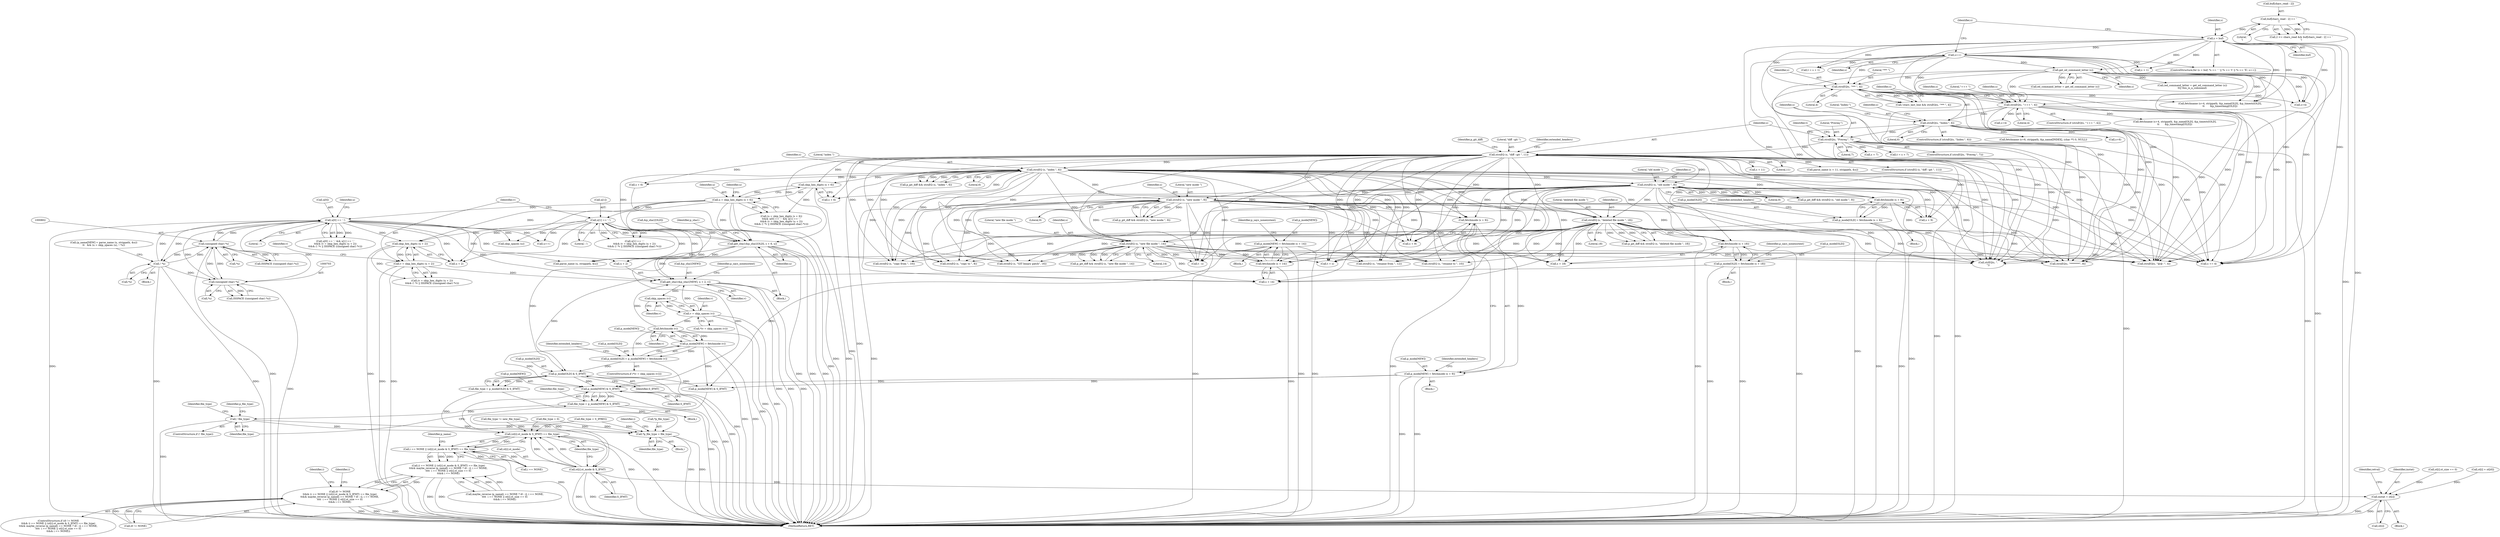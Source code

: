 digraph "0_savannah_17953b5893f7c9835f0dd2a704ba04e0371d2cbd_0@array" {
"1001652" [label="(Call,p_mode[NEW] & S_IFMT)"];
"1001020" [label="(Call,p_mode[NEW] = fetchmode (s + 14))"];
"1001024" [label="(Call,fetchmode (s + 14))"];
"1000747" [label="(Call,strnEQ (s, \"diff --git \", 11))"];
"1000658" [label="(Call,strnEQ(s, \"Prereq:\", 7))"];
"1000632" [label="(Call,strnEQ(s, \"Index:\", 6))"];
"1000602" [label="(Call,strnEQ(s, \"+++ \", 4))"];
"1000552" [label="(Call,get_ed_command_letter (s))"];
"1000448" [label="(Call,s++)"];
"1000431" [label="(Call,s = buf)"];
"1000423" [label="(Call,buf[chars_read - 2] == '\r')"];
"1000575" [label="(Call,strnEQ(s, \"*** \", 4))"];
"1000849" [label="(Call,strnEQ (s, \"index \", 6))"];
"1001015" [label="(Call,strnEQ (s, \"new file mode \", 14))"];
"1000990" [label="(Call,strnEQ (s, \"deleted file mode \", 18))"];
"1000970" [label="(Call,strnEQ (s, \"new mode \", 9))"];
"1000950" [label="(Call,strnEQ (s, \"old mode \", 9))"];
"1000937" [label="(Call,p_mode[NEW] = fetchmode (v))"];
"1000941" [label="(Call,fetchmode (v))"];
"1000929" [label="(Call,v = skip_spaces (v))"];
"1000931" [label="(Call,skip_spaces (v))"];
"1000902" [label="(Call,get_sha1(&p_sha1[NEW], u + 2, v))"];
"1000865" [label="(Call,u[0] == '.')"];
"1000801" [label="(Call,(unsigned char) *u)"];
"1000702" [label="(Call,(unsigned char) *u)"];
"1000820" [label="(Call,! *u)"];
"1000858" [label="(Call,u = skip_hex_digits (s + 6))"];
"1000860" [label="(Call,skip_hex_digits (s + 6))"];
"1000871" [label="(Call,u[1] == '.')"];
"1000893" [label="(Call,get_sha1(&p_sha1[OLD], s + 6, u))"];
"1000877" [label="(Call,v = skip_hex_digits (u + 2))"];
"1000879" [label="(Call,skip_hex_digits (u + 2))"];
"1000975" [label="(Call,p_mode[NEW] = fetchmode (s + 9))"];
"1000979" [label="(Call,fetchmode (s + 9))"];
"1001623" [label="(Call,p_mode[OLD] & S_IFMT)"];
"1000995" [label="(Call,p_mode[OLD] = fetchmode (s + 18))"];
"1000999" [label="(Call,fetchmode (s + 18))"];
"1000933" [label="(Call,p_mode[OLD] = p_mode[NEW] = fetchmode (v))"];
"1000955" [label="(Call,p_mode[OLD] = fetchmode (s + 9))"];
"1000959" [label="(Call,fetchmode (s + 9))"];
"1001650" [label="(Call,file_type = p_mode[NEW] & S_IFMT)"];
"1001658" [label="(Call,! file_type)"];
"1001663" [label="(Call,*p_file_type = file_type)"];
"1001931" [label="(Call,(st[i].st_mode & S_IFMT) == file_type)"];
"1001927" [label="(Call,i == NONE || (st[i].st_mode & S_IFMT) == file_type)"];
"1001926" [label="(Call,(i == NONE || (st[i].st_mode & S_IFMT) == file_type)\n\t\t&& maybe_reverse (p_name[i == NONE ? i0 : i], i == NONE,\n\t\t\t\t  i == NONE || st[i].st_size == 0)\n\t\t&& i == NONE)"];
"1001922" [label="(Call,i0 != NONE\n\t\t&& (i == NONE || (st[i].st_mode & S_IFMT) == file_type)\n\t\t&& maybe_reverse (p_name[i == NONE ? i0 : i], i == NONE,\n\t\t\t\t  i == NONE || st[i].st_size == 0)\n\t\t&& i == NONE)"];
"1001932" [label="(Call,st[i].st_mode & S_IFMT)"];
"1002112" [label="(Call,instat = st[i])"];
"1001927" [label="(Call,i == NONE || (st[i].st_mode & S_IFMT) == file_type)"];
"1000632" [label="(Call,strnEQ(s, \"Index:\", 6))"];
"1000941" [label="(Call,fetchmode (v))"];
"1001658" [label="(Call,! file_type)"];
"1001650" [label="(Call,file_type = p_mode[NEW] & S_IFMT)"];
"1000658" [label="(Call,strnEQ(s, \"Prereq:\", 7))"];
"1000581" [label="(Call,s+4)"];
"1000880" [label="(Call,u + 2)"];
"1001019" [label="(Block,)"];
"1000631" [label="(ControlStructure,if (strnEQ(s, \"Index:\", 6)))"];
"1000995" [label="(Call,p_mode[OLD] = fetchmode (s + 18))"];
"1001634" [label="(Call,p_mode[NEW] & S_IFMT)"];
"1000942" [label="(Identifier,v)"];
"1000996" [label="(Call,p_mode[OLD])"];
"1000665" [label="(Identifier,t)"];
"1001057" [label="(Call,strnEQ (s, \"rename to \", 10))"];
"1000577" [label="(Literal,\"*** \")"];
"1001030" [label="(Identifier,p_says_nonexistent)"];
"1001624" [label="(Call,p_mode[OLD])"];
"1000657" [label="(ControlStructure,if (strnEQ(s, \"Prereq:\", 7)))"];
"1001645" [label="(Call,file_type = 0)"];
"1001928" [label="(Call,i == NONE)"];
"1000580" [label="(Call,fetchname (s+4, strippath, &p_name[OLD], &p_timestr[OLD],\n\t\t       &p_timestamp[OLD]))"];
"1000873" [label="(Identifier,u)"];
"1000601" [label="(ControlStructure,if (strnEQ(s, \"+++ \", 4)))"];
"1001020" [label="(Call,p_mode[NEW] = fetchmode (s + 14))"];
"1000849" [label="(Call,strnEQ (s, \"index \", 6))"];
"1000971" [label="(Identifier,s)"];
"1000747" [label="(Call,strnEQ (s, \"diff --git \", 11))"];
"1000872" [label="(Call,u[1])"];
"1000704" [label="(Call,*u)"];
"1000867" [label="(Identifier,u)"];
"1001660" [label="(Call,file_type = S_IFREG)"];
"1000818" [label="(Call,skip_spaces (u))"];
"1000602" [label="(Call,strnEQ(s, \"+++ \", 4))"];
"1000702" [label="(Call,(unsigned char) *u)"];
"1000793" [label="(Call,s + 11)"];
"1000944" [label="(Identifier,extended_headers)"];
"1000550" [label="(Call,ed_command_letter = get_ed_command_letter (s))"];
"1000803" [label="(Call,*u)"];
"1001968" [label="(Identifier,i)"];
"1000999" [label="(Call,fetchmode (s + 18))"];
"1000878" [label="(Identifier,v)"];
"1000701" [label="(Call,ISSPACE ((unsigned char) *u))"];
"1000903" [label="(Call,&p_sha1[NEW])"];
"1001108" [label="(Call,strnEQ (s, \"GIT binary patch\", 16))"];
"1000972" [label="(Literal,\"new mode \")"];
"1000552" [label="(Call,get_ed_command_letter (s))"];
"1000821" [label="(Call,*u)"];
"1001016" [label="(Identifier,s)"];
"1000639" [label="(Identifier,s)"];
"1000869" [label="(Literal,'.')"];
"1000576" [label="(Identifier,s)"];
"1000637" [label="(Call,fetchname (s+6, strippath, &p_name[INDEX], (char **) 0, NULL))"];
"1000750" [label="(Literal,11)"];
"1000937" [label="(Call,p_mode[NEW] = fetchmode (v))"];
"1000953" [label="(Literal,9)"];
"1000800" [label="(Call,ISSPACE ((unsigned char) *u))"];
"1000609" [label="(Identifier,s)"];
"1001926" [label="(Call,(i == NONE || (st[i].st_mode & S_IFMT) == file_type)\n\t\t&& maybe_reverse (p_name[i == NONE ? i0 : i], i == NONE,\n\t\t\t\t  i == NONE || st[i].st_size == 0)\n\t\t&& i == NONE)"];
"1001126" [label="(Call,t = s)"];
"1000968" [label="(Call,p_git_diff && strnEQ (s, \"new mode \", 9))"];
"1000871" [label="(Call,u[1] == '.')"];
"1001957" [label="(Call,st[i].st_size == 0)"];
"1000976" [label="(Call,p_mode[NEW])"];
"1000572" [label="(Call,!stars_last_line && strnEQ(s, \"*** \", 4))"];
"1000857" [label="(Call,(u = skip_hex_digits (s + 6))\n\t\t&& u[0] == '.' && u[1] == '.'\n\t\t&& (v = skip_hex_digits (u + 2))\n\t\t&& (! *v || ISSPACE ((unsigned char) *v)))"];
"1001661" [label="(Identifier,file_type)"];
"1001931" [label="(Call,(st[i].st_mode & S_IFMT) == file_type)"];
"1000960" [label="(Call,s + 9)"];
"1000984" [label="(Identifier,extended_headers)"];
"1000449" [label="(Identifier,s)"];
"1000964" [label="(Identifier,extended_headers)"];
"1001236" [label="(Call,strnEQ(s, \"@@ -\", 4))"];
"1000901" [label="(Identifier,u)"];
"1001922" [label="(Call,i0 != NONE\n\t\t&& (i == NONE || (st[i].st_mode & S_IFMT) == file_type)\n\t\t&& maybe_reverse (p_name[i == NONE ? i0 : i], i == NONE,\n\t\t\t\t  i == NONE || st[i].st_size == 0)\n\t\t&& i == NONE)"];
"1000875" [label="(Literal,'.')"];
"1001190" [label="(Call,t - s)"];
"1000792" [label="(Call,parse_name (s + 11, strippath, &u))"];
"1000748" [label="(Identifier,s)"];
"1001013" [label="(Call,p_git_diff && strnEQ (s, \"new file mode \", 14))"];
"1000954" [label="(Block,)"];
"1001744" [label="(Call,st[i] = st[i0])"];
"1000424" [label="(Call,buf[chars_read - 2])"];
"1000749" [label="(Literal,\"diff --git \")"];
"1000870" [label="(Call,u[1] == '.'\n\t\t&& (v = skip_hex_digits (u + 2))\n\t\t&& (! *v || ISSPACE ((unsigned char) *v)))"];
"1000932" [label="(Identifier,v)"];
"1001213" [label="(Call,strEQ(s, \".\n\"))"];
"1000578" [label="(Literal,4)"];
"1000907" [label="(Call,u + 2)"];
"1000927" [label="(ControlStructure,if (*(v = skip_spaces (v))))"];
"1000429" [label="(Literal,'\r')"];
"1000933" [label="(Call,p_mode[OLD] = p_mode[NEW] = fetchmode (v))"];
"1001018" [label="(Literal,14)"];
"1001091" [label="(Call,strnEQ (s, \"copy to \", 8))"];
"1001933" [label="(Call,st[i].st_mode)"];
"1000847" [label="(Call,p_git_diff && strnEQ (s, \"index \", 6))"];
"1001973" [label="(Identifier,i)"];
"1000553" [label="(Identifier,s)"];
"1001657" [label="(ControlStructure,if (! file_type))"];
"1000661" [label="(Literal,7)"];
"1000902" [label="(Call,get_sha1(&p_sha1[NEW], u + 2, v))"];
"1001940" [label="(Call,maybe_reverse (p_name[i == NONE ? i0 : i], i == NONE,\n\t\t\t\t  i == NONE || st[i].st_size == 0)\n\t\t&& i == NONE)"];
"1000638" [label="(Call,s+6)"];
"1001040" [label="(Call,strnEQ (s, \"rename from \", 12))"];
"1000129" [label="(Block,)"];
"1001000" [label="(Call,s + 18)"];
"1001421" [label="(Call,strnEQ(s, \"********\", 8))"];
"1001642" [label="(Call,file_type != new_file_type)"];
"1000805" [label="(Call,(p_name[NEW] = parse_name (u, strippath, &u))\n\t\t   && (u = skip_spaces (u), ! *u))"];
"1000858" [label="(Call,u = skip_hex_digits (s + 6))"];
"1001623" [label="(Call,p_mode[OLD] & S_IFMT)"];
"1001293" [label="(Call,s += 4)"];
"1000431" [label="(Call,s = buf)"];
"1000877" [label="(Call,v = skip_hex_digits (u + 2))"];
"1000980" [label="(Call,s + 9)"];
"1000801" [label="(Call,(unsigned char) *u)"];
"1000866" [label="(Call,u[0])"];
"1000994" [label="(Block,)"];
"1001666" [label="(Identifier,file_type)"];
"1000820" [label="(Call,! *u)"];
"1000575" [label="(Call,strnEQ(s, \"*** \", 4))"];
"1000951" [label="(Identifier,s)"];
"1000948" [label="(Call,p_git_diff && strnEQ (s, \"old mode \", 9))"];
"1002093" [label="(Block,)"];
"1000861" [label="(Call,s + 6)"];
"1001017" [label="(Literal,\"new file mode \")"];
"1000928" [label="(Call,*(v = skip_spaces (v)))"];
"1000991" [label="(Identifier,s)"];
"1000938" [label="(Call,p_mode[NEW])"];
"1002114" [label="(Call,st[i])"];
"1001943" [label="(Identifier,p_name)"];
"1001938" [label="(Identifier,S_IFMT)"];
"1000437" [label="(Identifier,s)"];
"1000859" [label="(Identifier,u)"];
"1000894" [label="(Call,&p_sha1[OLD])"];
"1000633" [label="(Identifier,s)"];
"1001074" [label="(Call,strnEQ (s, \"copy from \", 10))"];
"1000898" [label="(Call,s + 6)"];
"1000666" [label="(Call,s + 7)"];
"1000905" [label="(Identifier,p_sha1)"];
"1000979" [label="(Call,fetchmode (s + 9))"];
"1000973" [label="(Literal,9)"];
"1000860" [label="(Call,skip_hex_digits (s + 6))"];
"1000876" [label="(Call,(v = skip_hex_digits (u + 2))\n\t\t&& (! *v || ISSPACE ((unsigned char) *v)))"];
"1001621" [label="(Call,file_type = p_mode[OLD] & S_IFMT)"];
"1000419" [label="(Call,2 <= chars_read && buf[chars_read - 2] == '\r')"];
"1000886" [label="(Identifier,v)"];
"1000879" [label="(Call,skip_hex_digits (u + 2))"];
"1001649" [label="(Block,)"];
"1001024" [label="(Call,fetchmode (s + 14))"];
"1000950" [label="(Call,strnEQ (s, \"old mode \", 9))"];
"1000959" [label="(Call,fetchmode (s + 9))"];
"1000974" [label="(Block,)"];
"1000956" [label="(Call,p_mode[OLD])"];
"1000607" [label="(Call,fetchname (s+4, strippath, &p_name[OLD], &p_timestr[OLD],\n\t\t       &p_timestamp[OLD]))"];
"1000892" [label="(Block,)"];
"1001656" [label="(Identifier,S_IFMT)"];
"1002119" [label="(MethodReturn,RET)"];
"1001015" [label="(Call,strnEQ (s, \"new file mode \", 14))"];
"1000990" [label="(Call,strnEQ (s, \"deleted file mode \", 18))"];
"1000472" [label="(Call,t = s + 1)"];
"1000910" [label="(Identifier,v)"];
"1000474" [label="(Call,s + 1)"];
"1000659" [label="(Identifier,s)"];
"1000635" [label="(Literal,6)"];
"1000864" [label="(Call,u[0] == '.' && u[1] == '.'\n\t\t&& (v = skip_hex_digits (u + 2))\n\t\t&& (! *v || ISSPACE ((unsigned char) *v)))"];
"1000706" [label="(Call,u++)"];
"1000433" [label="(Identifier,buf)"];
"1001005" [label="(Identifier,p_says_nonexistent)"];
"1001651" [label="(Identifier,file_type)"];
"1001025" [label="(Call,s + 14)"];
"1000850" [label="(Identifier,s)"];
"1000549" [label="(Call,(ed_command_letter = get_ed_command_letter (s))\n\t\t|| this_is_a_command)"];
"1000992" [label="(Literal,\"deleted file mode \")"];
"1001665" [label="(Identifier,p_file_type)"];
"1000975" [label="(Call,p_mode[NEW] = fetchmode (s + 9))"];
"1000893" [label="(Call,get_sha1(&p_sha1[OLD], s + 6, u))"];
"1000810" [label="(Call,parse_name (u, strippath, &u))"];
"1000993" [label="(Literal,18)"];
"1000603" [label="(Identifier,s)"];
"1001664" [label="(Call,*p_file_type)"];
"1001923" [label="(Call,i0 != NONE)"];
"1001653" [label="(Call,p_mode[NEW])"];
"1002112" [label="(Call,instat = st[i])"];
"1000754" [label="(Identifier,extended_headers)"];
"1002118" [label="(Identifier,retval)"];
"1000865" [label="(Call,u[0] == '.')"];
"1000952" [label="(Literal,\"old mode \")"];
"1000955" [label="(Call,p_mode[OLD] = fetchmode (s + 9))"];
"1002113" [label="(Identifier,instat)"];
"1000423" [label="(Call,buf[chars_read - 2] == '\r')"];
"1000608" [label="(Call,s+4)"];
"1000664" [label="(Call,t = s + 7)"];
"1000988" [label="(Call,p_git_diff && strnEQ (s, \"deleted file mode \", 18))"];
"1001627" [label="(Identifier,S_IFMT)"];
"1000930" [label="(Identifier,v)"];
"1000970" [label="(Call,strnEQ (s, \"new mode \", 9))"];
"1000851" [label="(Literal,\"index \")"];
"1001663" [label="(Call,*p_file_type = file_type)"];
"1001921" [label="(ControlStructure,if (i0 != NONE\n\t\t&& (i == NONE || (st[i].st_mode & S_IFMT) == file_type)\n\t\t&& maybe_reverse (p_name[i == NONE ? i0 : i], i == NONE,\n\t\t\t\t  i == NONE || st[i].st_size == 0)\n\t\t&& i == NONE))"];
"1000605" [label="(Literal,4)"];
"1000448" [label="(Call,s++)"];
"1000432" [label="(Identifier,s)"];
"1001932" [label="(Call,st[i].st_mode & S_IFMT)"];
"1000815" [label="(Block,)"];
"1001652" [label="(Call,p_mode[NEW] & S_IFMT)"];
"1000852" [label="(Literal,6)"];
"1000746" [label="(ControlStructure,if (strnEQ (s, \"diff --git \", 11)))"];
"1000634" [label="(Literal,\"Index:\")"];
"1001659" [label="(Identifier,file_type)"];
"1000913" [label="(Identifier,p_says_nonexistent)"];
"1001939" [label="(Identifier,file_type)"];
"1000931" [label="(Call,skip_spaces (v))"];
"1000848" [label="(Identifier,p_git_diff)"];
"1000934" [label="(Call,p_mode[OLD])"];
"1000604" [label="(Literal,\"+++ \")"];
"1000929" [label="(Call,v = skip_spaces (v))"];
"1000430" [label="(ControlStructure,for (s = buf; *s == ' ' || *s == '\t' || *s == 'X'; s++))"];
"1000660" [label="(Literal,\"Prereq:\")"];
"1001668" [label="(Identifier,i)"];
"1001021" [label="(Call,p_mode[NEW])"];
"1001652" -> "1001650"  [label="AST: "];
"1001652" -> "1001656"  [label="CFG: "];
"1001653" -> "1001652"  [label="AST: "];
"1001656" -> "1001652"  [label="AST: "];
"1001650" -> "1001652"  [label="CFG: "];
"1001652" -> "1002119"  [label="DDG: "];
"1001652" -> "1002119"  [label="DDG: "];
"1001652" -> "1001650"  [label="DDG: "];
"1001652" -> "1001650"  [label="DDG: "];
"1001020" -> "1001652"  [label="DDG: "];
"1000937" -> "1001652"  [label="DDG: "];
"1000975" -> "1001652"  [label="DDG: "];
"1001623" -> "1001652"  [label="DDG: "];
"1001652" -> "1001932"  [label="DDG: "];
"1001020" -> "1001019"  [label="AST: "];
"1001020" -> "1001024"  [label="CFG: "];
"1001021" -> "1001020"  [label="AST: "];
"1001024" -> "1001020"  [label="AST: "];
"1001030" -> "1001020"  [label="CFG: "];
"1001020" -> "1002119"  [label="DDG: "];
"1001020" -> "1002119"  [label="DDG: "];
"1001024" -> "1001020"  [label="DDG: "];
"1001020" -> "1001634"  [label="DDG: "];
"1001024" -> "1001025"  [label="CFG: "];
"1001025" -> "1001024"  [label="AST: "];
"1001024" -> "1002119"  [label="DDG: "];
"1000747" -> "1001024"  [label="DDG: "];
"1000849" -> "1001024"  [label="DDG: "];
"1001015" -> "1001024"  [label="DDG: "];
"1000990" -> "1001024"  [label="DDG: "];
"1000970" -> "1001024"  [label="DDG: "];
"1000950" -> "1001024"  [label="DDG: "];
"1000747" -> "1000746"  [label="AST: "];
"1000747" -> "1000750"  [label="CFG: "];
"1000748" -> "1000747"  [label="AST: "];
"1000749" -> "1000747"  [label="AST: "];
"1000750" -> "1000747"  [label="AST: "];
"1000754" -> "1000747"  [label="CFG: "];
"1000848" -> "1000747"  [label="CFG: "];
"1000747" -> "1002119"  [label="DDG: "];
"1000747" -> "1002119"  [label="DDG: "];
"1000658" -> "1000747"  [label="DDG: "];
"1000747" -> "1000792"  [label="DDG: "];
"1000747" -> "1000793"  [label="DDG: "];
"1000747" -> "1000849"  [label="DDG: "];
"1000747" -> "1000860"  [label="DDG: "];
"1000747" -> "1000861"  [label="DDG: "];
"1000747" -> "1000893"  [label="DDG: "];
"1000747" -> "1000898"  [label="DDG: "];
"1000747" -> "1000950"  [label="DDG: "];
"1000747" -> "1000959"  [label="DDG: "];
"1000747" -> "1000960"  [label="DDG: "];
"1000747" -> "1000970"  [label="DDG: "];
"1000747" -> "1000979"  [label="DDG: "];
"1000747" -> "1000980"  [label="DDG: "];
"1000747" -> "1000990"  [label="DDG: "];
"1000747" -> "1000999"  [label="DDG: "];
"1000747" -> "1001000"  [label="DDG: "];
"1000747" -> "1001015"  [label="DDG: "];
"1000747" -> "1001025"  [label="DDG: "];
"1000747" -> "1001040"  [label="DDG: "];
"1000747" -> "1001057"  [label="DDG: "];
"1000747" -> "1001074"  [label="DDG: "];
"1000747" -> "1001091"  [label="DDG: "];
"1000747" -> "1001108"  [label="DDG: "];
"1000747" -> "1001126"  [label="DDG: "];
"1000747" -> "1001190"  [label="DDG: "];
"1000747" -> "1001213"  [label="DDG: "];
"1000747" -> "1001236"  [label="DDG: "];
"1000747" -> "1001293"  [label="DDG: "];
"1000747" -> "1001421"  [label="DDG: "];
"1000658" -> "1000657"  [label="AST: "];
"1000658" -> "1000661"  [label="CFG: "];
"1000659" -> "1000658"  [label="AST: "];
"1000660" -> "1000658"  [label="AST: "];
"1000661" -> "1000658"  [label="AST: "];
"1000665" -> "1000658"  [label="CFG: "];
"1000748" -> "1000658"  [label="CFG: "];
"1000658" -> "1002119"  [label="DDG: "];
"1000632" -> "1000658"  [label="DDG: "];
"1000658" -> "1000664"  [label="DDG: "];
"1000658" -> "1000666"  [label="DDG: "];
"1000658" -> "1001213"  [label="DDG: "];
"1000658" -> "1001236"  [label="DDG: "];
"1000658" -> "1001293"  [label="DDG: "];
"1000658" -> "1001421"  [label="DDG: "];
"1000632" -> "1000631"  [label="AST: "];
"1000632" -> "1000635"  [label="CFG: "];
"1000633" -> "1000632"  [label="AST: "];
"1000634" -> "1000632"  [label="AST: "];
"1000635" -> "1000632"  [label="AST: "];
"1000639" -> "1000632"  [label="CFG: "];
"1000659" -> "1000632"  [label="CFG: "];
"1000632" -> "1002119"  [label="DDG: "];
"1000602" -> "1000632"  [label="DDG: "];
"1000632" -> "1000637"  [label="DDG: "];
"1000632" -> "1000638"  [label="DDG: "];
"1000632" -> "1001213"  [label="DDG: "];
"1000632" -> "1001236"  [label="DDG: "];
"1000632" -> "1001293"  [label="DDG: "];
"1000632" -> "1001421"  [label="DDG: "];
"1000602" -> "1000601"  [label="AST: "];
"1000602" -> "1000605"  [label="CFG: "];
"1000603" -> "1000602"  [label="AST: "];
"1000604" -> "1000602"  [label="AST: "];
"1000605" -> "1000602"  [label="AST: "];
"1000609" -> "1000602"  [label="CFG: "];
"1000633" -> "1000602"  [label="CFG: "];
"1000602" -> "1002119"  [label="DDG: "];
"1000552" -> "1000602"  [label="DDG: "];
"1000448" -> "1000602"  [label="DDG: "];
"1000575" -> "1000602"  [label="DDG: "];
"1000431" -> "1000602"  [label="DDG: "];
"1000602" -> "1000607"  [label="DDG: "];
"1000602" -> "1000608"  [label="DDG: "];
"1000602" -> "1001213"  [label="DDG: "];
"1000602" -> "1001236"  [label="DDG: "];
"1000602" -> "1001293"  [label="DDG: "];
"1000602" -> "1001421"  [label="DDG: "];
"1000552" -> "1000550"  [label="AST: "];
"1000552" -> "1000553"  [label="CFG: "];
"1000553" -> "1000552"  [label="AST: "];
"1000550" -> "1000552"  [label="CFG: "];
"1000552" -> "1000549"  [label="DDG: "];
"1000552" -> "1000550"  [label="DDG: "];
"1000448" -> "1000552"  [label="DDG: "];
"1000431" -> "1000552"  [label="DDG: "];
"1000552" -> "1000575"  [label="DDG: "];
"1000552" -> "1000580"  [label="DDG: "];
"1000552" -> "1000581"  [label="DDG: "];
"1000552" -> "1001213"  [label="DDG: "];
"1000552" -> "1001236"  [label="DDG: "];
"1000552" -> "1001293"  [label="DDG: "];
"1000552" -> "1001421"  [label="DDG: "];
"1000448" -> "1000430"  [label="AST: "];
"1000448" -> "1000449"  [label="CFG: "];
"1000449" -> "1000448"  [label="AST: "];
"1000437" -> "1000448"  [label="CFG: "];
"1000431" -> "1000448"  [label="DDG: "];
"1000448" -> "1000472"  [label="DDG: "];
"1000448" -> "1000474"  [label="DDG: "];
"1000448" -> "1000575"  [label="DDG: "];
"1000448" -> "1000580"  [label="DDG: "];
"1000448" -> "1000581"  [label="DDG: "];
"1000448" -> "1001213"  [label="DDG: "];
"1000448" -> "1001236"  [label="DDG: "];
"1000448" -> "1001293"  [label="DDG: "];
"1000448" -> "1001421"  [label="DDG: "];
"1000431" -> "1000430"  [label="AST: "];
"1000431" -> "1000433"  [label="CFG: "];
"1000432" -> "1000431"  [label="AST: "];
"1000433" -> "1000431"  [label="AST: "];
"1000437" -> "1000431"  [label="CFG: "];
"1000431" -> "1002119"  [label="DDG: "];
"1000423" -> "1000431"  [label="DDG: "];
"1000431" -> "1000472"  [label="DDG: "];
"1000431" -> "1000474"  [label="DDG: "];
"1000431" -> "1000575"  [label="DDG: "];
"1000431" -> "1000580"  [label="DDG: "];
"1000431" -> "1000581"  [label="DDG: "];
"1000431" -> "1001213"  [label="DDG: "];
"1000431" -> "1001236"  [label="DDG: "];
"1000431" -> "1001293"  [label="DDG: "];
"1000431" -> "1001421"  [label="DDG: "];
"1000423" -> "1000419"  [label="AST: "];
"1000423" -> "1000429"  [label="CFG: "];
"1000424" -> "1000423"  [label="AST: "];
"1000429" -> "1000423"  [label="AST: "];
"1000419" -> "1000423"  [label="CFG: "];
"1000423" -> "1002119"  [label="DDG: "];
"1000423" -> "1000419"  [label="DDG: "];
"1000423" -> "1000419"  [label="DDG: "];
"1000575" -> "1000572"  [label="AST: "];
"1000575" -> "1000578"  [label="CFG: "];
"1000576" -> "1000575"  [label="AST: "];
"1000577" -> "1000575"  [label="AST: "];
"1000578" -> "1000575"  [label="AST: "];
"1000572" -> "1000575"  [label="CFG: "];
"1000575" -> "1000572"  [label="DDG: "];
"1000575" -> "1000572"  [label="DDG: "];
"1000575" -> "1000572"  [label="DDG: "];
"1000575" -> "1000580"  [label="DDG: "];
"1000575" -> "1000581"  [label="DDG: "];
"1000575" -> "1001213"  [label="DDG: "];
"1000575" -> "1001236"  [label="DDG: "];
"1000575" -> "1001293"  [label="DDG: "];
"1000575" -> "1001421"  [label="DDG: "];
"1000849" -> "1000847"  [label="AST: "];
"1000849" -> "1000852"  [label="CFG: "];
"1000850" -> "1000849"  [label="AST: "];
"1000851" -> "1000849"  [label="AST: "];
"1000852" -> "1000849"  [label="AST: "];
"1000847" -> "1000849"  [label="CFG: "];
"1000849" -> "1002119"  [label="DDG: "];
"1000849" -> "1000847"  [label="DDG: "];
"1000849" -> "1000847"  [label="DDG: "];
"1000849" -> "1000847"  [label="DDG: "];
"1000849" -> "1000860"  [label="DDG: "];
"1000849" -> "1000861"  [label="DDG: "];
"1000849" -> "1000893"  [label="DDG: "];
"1000849" -> "1000898"  [label="DDG: "];
"1000849" -> "1000950"  [label="DDG: "];
"1000849" -> "1000959"  [label="DDG: "];
"1000849" -> "1000960"  [label="DDG: "];
"1000849" -> "1000970"  [label="DDG: "];
"1000849" -> "1000979"  [label="DDG: "];
"1000849" -> "1000980"  [label="DDG: "];
"1000849" -> "1000990"  [label="DDG: "];
"1000849" -> "1000999"  [label="DDG: "];
"1000849" -> "1001000"  [label="DDG: "];
"1000849" -> "1001015"  [label="DDG: "];
"1000849" -> "1001025"  [label="DDG: "];
"1000849" -> "1001040"  [label="DDG: "];
"1000849" -> "1001057"  [label="DDG: "];
"1000849" -> "1001074"  [label="DDG: "];
"1000849" -> "1001091"  [label="DDG: "];
"1000849" -> "1001108"  [label="DDG: "];
"1000849" -> "1001126"  [label="DDG: "];
"1000849" -> "1001190"  [label="DDG: "];
"1000849" -> "1001213"  [label="DDG: "];
"1000849" -> "1001236"  [label="DDG: "];
"1000849" -> "1001293"  [label="DDG: "];
"1000849" -> "1001421"  [label="DDG: "];
"1001015" -> "1001013"  [label="AST: "];
"1001015" -> "1001018"  [label="CFG: "];
"1001016" -> "1001015"  [label="AST: "];
"1001017" -> "1001015"  [label="AST: "];
"1001018" -> "1001015"  [label="AST: "];
"1001013" -> "1001015"  [label="CFG: "];
"1001015" -> "1002119"  [label="DDG: "];
"1001015" -> "1001013"  [label="DDG: "];
"1001015" -> "1001013"  [label="DDG: "];
"1001015" -> "1001013"  [label="DDG: "];
"1000990" -> "1001015"  [label="DDG: "];
"1000970" -> "1001015"  [label="DDG: "];
"1000950" -> "1001015"  [label="DDG: "];
"1001015" -> "1001025"  [label="DDG: "];
"1001015" -> "1001040"  [label="DDG: "];
"1001015" -> "1001057"  [label="DDG: "];
"1001015" -> "1001074"  [label="DDG: "];
"1001015" -> "1001091"  [label="DDG: "];
"1001015" -> "1001108"  [label="DDG: "];
"1001015" -> "1001126"  [label="DDG: "];
"1001015" -> "1001190"  [label="DDG: "];
"1001015" -> "1001213"  [label="DDG: "];
"1001015" -> "1001236"  [label="DDG: "];
"1001015" -> "1001293"  [label="DDG: "];
"1001015" -> "1001421"  [label="DDG: "];
"1000990" -> "1000988"  [label="AST: "];
"1000990" -> "1000993"  [label="CFG: "];
"1000991" -> "1000990"  [label="AST: "];
"1000992" -> "1000990"  [label="AST: "];
"1000993" -> "1000990"  [label="AST: "];
"1000988" -> "1000990"  [label="CFG: "];
"1000990" -> "1002119"  [label="DDG: "];
"1000990" -> "1000988"  [label="DDG: "];
"1000990" -> "1000988"  [label="DDG: "];
"1000990" -> "1000988"  [label="DDG: "];
"1000970" -> "1000990"  [label="DDG: "];
"1000950" -> "1000990"  [label="DDG: "];
"1000990" -> "1000999"  [label="DDG: "];
"1000990" -> "1001000"  [label="DDG: "];
"1000990" -> "1001025"  [label="DDG: "];
"1000990" -> "1001040"  [label="DDG: "];
"1000990" -> "1001057"  [label="DDG: "];
"1000990" -> "1001074"  [label="DDG: "];
"1000990" -> "1001091"  [label="DDG: "];
"1000990" -> "1001108"  [label="DDG: "];
"1000990" -> "1001126"  [label="DDG: "];
"1000990" -> "1001190"  [label="DDG: "];
"1000990" -> "1001213"  [label="DDG: "];
"1000990" -> "1001236"  [label="DDG: "];
"1000990" -> "1001293"  [label="DDG: "];
"1000990" -> "1001421"  [label="DDG: "];
"1000970" -> "1000968"  [label="AST: "];
"1000970" -> "1000973"  [label="CFG: "];
"1000971" -> "1000970"  [label="AST: "];
"1000972" -> "1000970"  [label="AST: "];
"1000973" -> "1000970"  [label="AST: "];
"1000968" -> "1000970"  [label="CFG: "];
"1000970" -> "1002119"  [label="DDG: "];
"1000970" -> "1000968"  [label="DDG: "];
"1000970" -> "1000968"  [label="DDG: "];
"1000970" -> "1000968"  [label="DDG: "];
"1000950" -> "1000970"  [label="DDG: "];
"1000970" -> "1000979"  [label="DDG: "];
"1000970" -> "1000980"  [label="DDG: "];
"1000970" -> "1000999"  [label="DDG: "];
"1000970" -> "1001000"  [label="DDG: "];
"1000970" -> "1001025"  [label="DDG: "];
"1000970" -> "1001040"  [label="DDG: "];
"1000970" -> "1001057"  [label="DDG: "];
"1000970" -> "1001074"  [label="DDG: "];
"1000970" -> "1001091"  [label="DDG: "];
"1000970" -> "1001108"  [label="DDG: "];
"1000970" -> "1001126"  [label="DDG: "];
"1000970" -> "1001190"  [label="DDG: "];
"1000970" -> "1001213"  [label="DDG: "];
"1000970" -> "1001236"  [label="DDG: "];
"1000970" -> "1001293"  [label="DDG: "];
"1000970" -> "1001421"  [label="DDG: "];
"1000950" -> "1000948"  [label="AST: "];
"1000950" -> "1000953"  [label="CFG: "];
"1000951" -> "1000950"  [label="AST: "];
"1000952" -> "1000950"  [label="AST: "];
"1000953" -> "1000950"  [label="AST: "];
"1000948" -> "1000950"  [label="CFG: "];
"1000950" -> "1002119"  [label="DDG: "];
"1000950" -> "1000948"  [label="DDG: "];
"1000950" -> "1000948"  [label="DDG: "];
"1000950" -> "1000948"  [label="DDG: "];
"1000950" -> "1000959"  [label="DDG: "];
"1000950" -> "1000960"  [label="DDG: "];
"1000950" -> "1000979"  [label="DDG: "];
"1000950" -> "1000980"  [label="DDG: "];
"1000950" -> "1000999"  [label="DDG: "];
"1000950" -> "1001000"  [label="DDG: "];
"1000950" -> "1001025"  [label="DDG: "];
"1000950" -> "1001040"  [label="DDG: "];
"1000950" -> "1001057"  [label="DDG: "];
"1000950" -> "1001074"  [label="DDG: "];
"1000950" -> "1001091"  [label="DDG: "];
"1000950" -> "1001108"  [label="DDG: "];
"1000950" -> "1001126"  [label="DDG: "];
"1000950" -> "1001190"  [label="DDG: "];
"1000950" -> "1001213"  [label="DDG: "];
"1000950" -> "1001236"  [label="DDG: "];
"1000950" -> "1001293"  [label="DDG: "];
"1000950" -> "1001421"  [label="DDG: "];
"1000937" -> "1000933"  [label="AST: "];
"1000937" -> "1000941"  [label="CFG: "];
"1000938" -> "1000937"  [label="AST: "];
"1000941" -> "1000937"  [label="AST: "];
"1000933" -> "1000937"  [label="CFG: "];
"1000937" -> "1002119"  [label="DDG: "];
"1000937" -> "1002119"  [label="DDG: "];
"1000937" -> "1000933"  [label="DDG: "];
"1000941" -> "1000937"  [label="DDG: "];
"1000937" -> "1001634"  [label="DDG: "];
"1000941" -> "1000942"  [label="CFG: "];
"1000942" -> "1000941"  [label="AST: "];
"1000941" -> "1002119"  [label="DDG: "];
"1000941" -> "1000902"  [label="DDG: "];
"1000941" -> "1000933"  [label="DDG: "];
"1000929" -> "1000941"  [label="DDG: "];
"1000929" -> "1000928"  [label="AST: "];
"1000929" -> "1000931"  [label="CFG: "];
"1000930" -> "1000929"  [label="AST: "];
"1000931" -> "1000929"  [label="AST: "];
"1000928" -> "1000929"  [label="CFG: "];
"1000929" -> "1002119"  [label="DDG: "];
"1000929" -> "1002119"  [label="DDG: "];
"1000929" -> "1000902"  [label="DDG: "];
"1000931" -> "1000929"  [label="DDG: "];
"1000931" -> "1000932"  [label="CFG: "];
"1000932" -> "1000931"  [label="AST: "];
"1000902" -> "1000931"  [label="DDG: "];
"1000902" -> "1000892"  [label="AST: "];
"1000902" -> "1000910"  [label="CFG: "];
"1000903" -> "1000902"  [label="AST: "];
"1000907" -> "1000902"  [label="AST: "];
"1000910" -> "1000902"  [label="AST: "];
"1000913" -> "1000902"  [label="CFG: "];
"1000902" -> "1002119"  [label="DDG: "];
"1000902" -> "1002119"  [label="DDG: "];
"1000902" -> "1002119"  [label="DDG: "];
"1000865" -> "1000902"  [label="DDG: "];
"1000871" -> "1000902"  [label="DDG: "];
"1000893" -> "1000902"  [label="DDG: "];
"1000877" -> "1000902"  [label="DDG: "];
"1000865" -> "1000864"  [label="AST: "];
"1000865" -> "1000869"  [label="CFG: "];
"1000866" -> "1000865"  [label="AST: "];
"1000869" -> "1000865"  [label="AST: "];
"1000873" -> "1000865"  [label="CFG: "];
"1000864" -> "1000865"  [label="CFG: "];
"1000865" -> "1002119"  [label="DDG: "];
"1000865" -> "1000702"  [label="DDG: "];
"1000865" -> "1000706"  [label="DDG: "];
"1000865" -> "1000801"  [label="DDG: "];
"1000865" -> "1000810"  [label="DDG: "];
"1000865" -> "1000818"  [label="DDG: "];
"1000865" -> "1000820"  [label="DDG: "];
"1000865" -> "1000864"  [label="DDG: "];
"1000865" -> "1000864"  [label="DDG: "];
"1000801" -> "1000865"  [label="DDG: "];
"1000858" -> "1000865"  [label="DDG: "];
"1000702" -> "1000865"  [label="DDG: "];
"1000820" -> "1000865"  [label="DDG: "];
"1000865" -> "1000879"  [label="DDG: "];
"1000865" -> "1000880"  [label="DDG: "];
"1000865" -> "1000893"  [label="DDG: "];
"1000865" -> "1000907"  [label="DDG: "];
"1000801" -> "1000800"  [label="AST: "];
"1000801" -> "1000803"  [label="CFG: "];
"1000802" -> "1000801"  [label="AST: "];
"1000803" -> "1000801"  [label="AST: "];
"1000800" -> "1000801"  [label="CFG: "];
"1000801" -> "1002119"  [label="DDG: "];
"1000801" -> "1000702"  [label="DDG: "];
"1000801" -> "1000800"  [label="DDG: "];
"1000702" -> "1000801"  [label="DDG: "];
"1000820" -> "1000801"  [label="DDG: "];
"1000801" -> "1000820"  [label="DDG: "];
"1000702" -> "1000701"  [label="AST: "];
"1000702" -> "1000704"  [label="CFG: "];
"1000703" -> "1000702"  [label="AST: "];
"1000704" -> "1000702"  [label="AST: "];
"1000701" -> "1000702"  [label="CFG: "];
"1000702" -> "1002119"  [label="DDG: "];
"1000702" -> "1000701"  [label="DDG: "];
"1000820" -> "1000702"  [label="DDG: "];
"1000820" -> "1000815"  [label="AST: "];
"1000820" -> "1000821"  [label="CFG: "];
"1000821" -> "1000820"  [label="AST: "];
"1000805" -> "1000820"  [label="CFG: "];
"1000820" -> "1002119"  [label="DDG: "];
"1000820" -> "1002119"  [label="DDG: "];
"1000858" -> "1000857"  [label="AST: "];
"1000858" -> "1000860"  [label="CFG: "];
"1000859" -> "1000858"  [label="AST: "];
"1000860" -> "1000858"  [label="AST: "];
"1000867" -> "1000858"  [label="CFG: "];
"1000857" -> "1000858"  [label="CFG: "];
"1000858" -> "1002119"  [label="DDG: "];
"1000858" -> "1002119"  [label="DDG: "];
"1000858" -> "1000810"  [label="DDG: "];
"1000858" -> "1000857"  [label="DDG: "];
"1000860" -> "1000858"  [label="DDG: "];
"1000858" -> "1000871"  [label="DDG: "];
"1000858" -> "1000879"  [label="DDG: "];
"1000858" -> "1000880"  [label="DDG: "];
"1000858" -> "1000893"  [label="DDG: "];
"1000860" -> "1000861"  [label="CFG: "];
"1000861" -> "1000860"  [label="AST: "];
"1000860" -> "1002119"  [label="DDG: "];
"1000860" -> "1000857"  [label="DDG: "];
"1000871" -> "1000870"  [label="AST: "];
"1000871" -> "1000875"  [label="CFG: "];
"1000872" -> "1000871"  [label="AST: "];
"1000875" -> "1000871"  [label="AST: "];
"1000878" -> "1000871"  [label="CFG: "];
"1000870" -> "1000871"  [label="CFG: "];
"1000871" -> "1002119"  [label="DDG: "];
"1000871" -> "1000706"  [label="DDG: "];
"1000871" -> "1000810"  [label="DDG: "];
"1000871" -> "1000818"  [label="DDG: "];
"1000871" -> "1000870"  [label="DDG: "];
"1000871" -> "1000870"  [label="DDG: "];
"1000871" -> "1000879"  [label="DDG: "];
"1000871" -> "1000880"  [label="DDG: "];
"1000871" -> "1000893"  [label="DDG: "];
"1000871" -> "1000907"  [label="DDG: "];
"1000893" -> "1000892"  [label="AST: "];
"1000893" -> "1000901"  [label="CFG: "];
"1000894" -> "1000893"  [label="AST: "];
"1000898" -> "1000893"  [label="AST: "];
"1000901" -> "1000893"  [label="AST: "];
"1000905" -> "1000893"  [label="CFG: "];
"1000893" -> "1002119"  [label="DDG: "];
"1000893" -> "1002119"  [label="DDG: "];
"1000893" -> "1002119"  [label="DDG: "];
"1000893" -> "1000810"  [label="DDG: "];
"1000893" -> "1000907"  [label="DDG: "];
"1000877" -> "1000876"  [label="AST: "];
"1000877" -> "1000879"  [label="CFG: "];
"1000878" -> "1000877"  [label="AST: "];
"1000879" -> "1000877"  [label="AST: "];
"1000886" -> "1000877"  [label="CFG: "];
"1000876" -> "1000877"  [label="CFG: "];
"1000877" -> "1002119"  [label="DDG: "];
"1000877" -> "1002119"  [label="DDG: "];
"1000877" -> "1000876"  [label="DDG: "];
"1000879" -> "1000877"  [label="DDG: "];
"1000879" -> "1000880"  [label="CFG: "];
"1000880" -> "1000879"  [label="AST: "];
"1000879" -> "1002119"  [label="DDG: "];
"1000879" -> "1000876"  [label="DDG: "];
"1000975" -> "1000974"  [label="AST: "];
"1000975" -> "1000979"  [label="CFG: "];
"1000976" -> "1000975"  [label="AST: "];
"1000979" -> "1000975"  [label="AST: "];
"1000984" -> "1000975"  [label="CFG: "];
"1000975" -> "1002119"  [label="DDG: "];
"1000975" -> "1002119"  [label="DDG: "];
"1000979" -> "1000975"  [label="DDG: "];
"1000975" -> "1001634"  [label="DDG: "];
"1000979" -> "1000980"  [label="CFG: "];
"1000980" -> "1000979"  [label="AST: "];
"1000979" -> "1002119"  [label="DDG: "];
"1001623" -> "1001621"  [label="AST: "];
"1001623" -> "1001627"  [label="CFG: "];
"1001624" -> "1001623"  [label="AST: "];
"1001627" -> "1001623"  [label="AST: "];
"1001621" -> "1001623"  [label="CFG: "];
"1001623" -> "1002119"  [label="DDG: "];
"1001623" -> "1001621"  [label="DDG: "];
"1001623" -> "1001621"  [label="DDG: "];
"1000995" -> "1001623"  [label="DDG: "];
"1000933" -> "1001623"  [label="DDG: "];
"1000955" -> "1001623"  [label="DDG: "];
"1001623" -> "1001634"  [label="DDG: "];
"1000995" -> "1000994"  [label="AST: "];
"1000995" -> "1000999"  [label="CFG: "];
"1000996" -> "1000995"  [label="AST: "];
"1000999" -> "1000995"  [label="AST: "];
"1001005" -> "1000995"  [label="CFG: "];
"1000995" -> "1002119"  [label="DDG: "];
"1000995" -> "1002119"  [label="DDG: "];
"1000999" -> "1000995"  [label="DDG: "];
"1000999" -> "1001000"  [label="CFG: "];
"1001000" -> "1000999"  [label="AST: "];
"1000999" -> "1002119"  [label="DDG: "];
"1000933" -> "1000927"  [label="AST: "];
"1000934" -> "1000933"  [label="AST: "];
"1000944" -> "1000933"  [label="CFG: "];
"1000933" -> "1002119"  [label="DDG: "];
"1000955" -> "1000954"  [label="AST: "];
"1000955" -> "1000959"  [label="CFG: "];
"1000956" -> "1000955"  [label="AST: "];
"1000959" -> "1000955"  [label="AST: "];
"1000964" -> "1000955"  [label="CFG: "];
"1000955" -> "1002119"  [label="DDG: "];
"1000955" -> "1002119"  [label="DDG: "];
"1000959" -> "1000955"  [label="DDG: "];
"1000959" -> "1000960"  [label="CFG: "];
"1000960" -> "1000959"  [label="AST: "];
"1000959" -> "1002119"  [label="DDG: "];
"1001650" -> "1001649"  [label="AST: "];
"1001651" -> "1001650"  [label="AST: "];
"1001659" -> "1001650"  [label="CFG: "];
"1001650" -> "1002119"  [label="DDG: "];
"1001650" -> "1001658"  [label="DDG: "];
"1001658" -> "1001657"  [label="AST: "];
"1001658" -> "1001659"  [label="CFG: "];
"1001659" -> "1001658"  [label="AST: "];
"1001661" -> "1001658"  [label="CFG: "];
"1001665" -> "1001658"  [label="CFG: "];
"1001658" -> "1002119"  [label="DDG: "];
"1001658" -> "1001663"  [label="DDG: "];
"1001658" -> "1001931"  [label="DDG: "];
"1001663" -> "1000129"  [label="AST: "];
"1001663" -> "1001666"  [label="CFG: "];
"1001664" -> "1001663"  [label="AST: "];
"1001666" -> "1001663"  [label="AST: "];
"1001668" -> "1001663"  [label="CFG: "];
"1001663" -> "1002119"  [label="DDG: "];
"1001663" -> "1002119"  [label="DDG: "];
"1001642" -> "1001663"  [label="DDG: "];
"1001645" -> "1001663"  [label="DDG: "];
"1001621" -> "1001663"  [label="DDG: "];
"1001660" -> "1001663"  [label="DDG: "];
"1001931" -> "1001927"  [label="AST: "];
"1001931" -> "1001939"  [label="CFG: "];
"1001932" -> "1001931"  [label="AST: "];
"1001939" -> "1001931"  [label="AST: "];
"1001927" -> "1001931"  [label="CFG: "];
"1001931" -> "1002119"  [label="DDG: "];
"1001931" -> "1002119"  [label="DDG: "];
"1001931" -> "1001927"  [label="DDG: "];
"1001931" -> "1001927"  [label="DDG: "];
"1001932" -> "1001931"  [label="DDG: "];
"1001932" -> "1001931"  [label="DDG: "];
"1001642" -> "1001931"  [label="DDG: "];
"1001645" -> "1001931"  [label="DDG: "];
"1001621" -> "1001931"  [label="DDG: "];
"1001660" -> "1001931"  [label="DDG: "];
"1001927" -> "1001926"  [label="AST: "];
"1001927" -> "1001928"  [label="CFG: "];
"1001928" -> "1001927"  [label="AST: "];
"1001943" -> "1001927"  [label="CFG: "];
"1001926" -> "1001927"  [label="CFG: "];
"1001927" -> "1002119"  [label="DDG: "];
"1001927" -> "1001926"  [label="DDG: "];
"1001927" -> "1001926"  [label="DDG: "];
"1001928" -> "1001927"  [label="DDG: "];
"1001928" -> "1001927"  [label="DDG: "];
"1001926" -> "1001922"  [label="AST: "];
"1001926" -> "1001940"  [label="CFG: "];
"1001940" -> "1001926"  [label="AST: "];
"1001922" -> "1001926"  [label="CFG: "];
"1001926" -> "1002119"  [label="DDG: "];
"1001926" -> "1002119"  [label="DDG: "];
"1001926" -> "1001922"  [label="DDG: "];
"1001926" -> "1001922"  [label="DDG: "];
"1001940" -> "1001926"  [label="DDG: "];
"1001940" -> "1001926"  [label="DDG: "];
"1001922" -> "1001921"  [label="AST: "];
"1001922" -> "1001923"  [label="CFG: "];
"1001923" -> "1001922"  [label="AST: "];
"1001968" -> "1001922"  [label="CFG: "];
"1001973" -> "1001922"  [label="CFG: "];
"1001922" -> "1002119"  [label="DDG: "];
"1001922" -> "1002119"  [label="DDG: "];
"1001922" -> "1002119"  [label="DDG: "];
"1001923" -> "1001922"  [label="DDG: "];
"1001923" -> "1001922"  [label="DDG: "];
"1001932" -> "1001938"  [label="CFG: "];
"1001933" -> "1001932"  [label="AST: "];
"1001938" -> "1001932"  [label="AST: "];
"1001939" -> "1001932"  [label="CFG: "];
"1001932" -> "1002119"  [label="DDG: "];
"1001932" -> "1002119"  [label="DDG: "];
"1001634" -> "1001932"  [label="DDG: "];
"1001932" -> "1002112"  [label="DDG: "];
"1002112" -> "1002093"  [label="AST: "];
"1002112" -> "1002114"  [label="CFG: "];
"1002113" -> "1002112"  [label="AST: "];
"1002114" -> "1002112"  [label="AST: "];
"1002118" -> "1002112"  [label="CFG: "];
"1002112" -> "1002119"  [label="DDG: "];
"1002112" -> "1002119"  [label="DDG: "];
"1001957" -> "1002112"  [label="DDG: "];
"1001744" -> "1002112"  [label="DDG: "];
}
